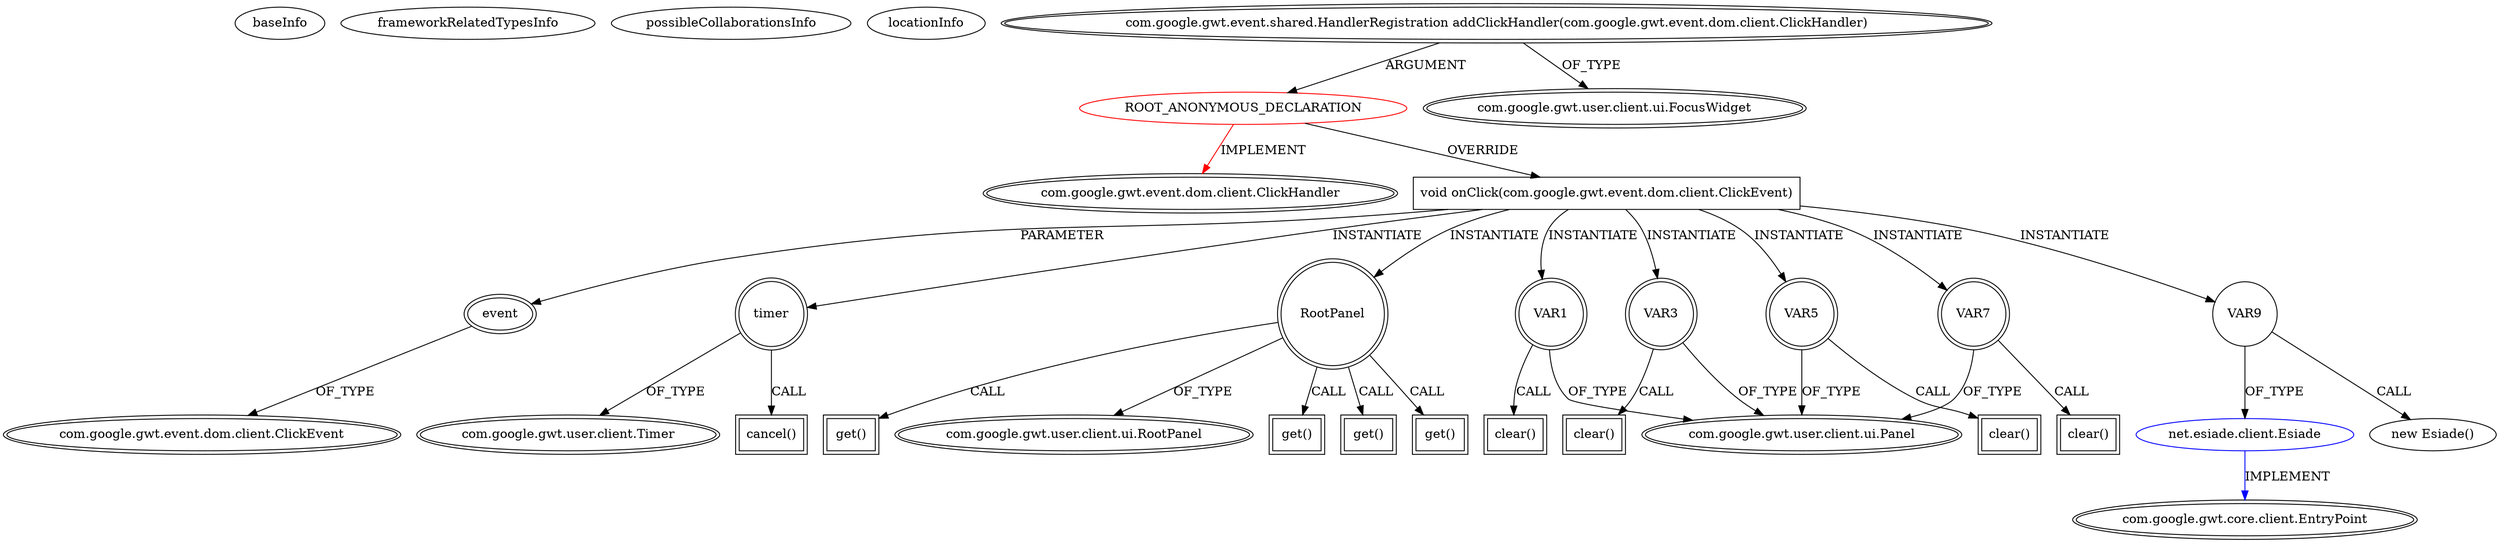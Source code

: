 digraph {
baseInfo[graphId=4509,category="extension_graph",isAnonymous=true,possibleRelation=true]
frameworkRelatedTypesInfo[0="com.google.gwt.event.dom.client.ClickHandler"]
possibleCollaborationsInfo[0="4509~OVERRIDING_METHOD_DECLARATION-INSTANTIATION-~com.google.gwt.event.dom.client.ClickHandler ~com.google.gwt.core.client.EntryPoint ~true~false"]
locationInfo[projectName="spydon-esiade",filePath="/spydon-esiade/esiade-master/src/net/esiade/client/UpdateCore.java",contextSignature="void UpdateCore(java.util.ArrayList,java.util.ArrayList,java.util.ArrayList,java.util.ArrayList,int,net.esiade.client.CollisionManager,net.esiade.client.DynamicsCore,net.esiade.client.EvolutionCore,int,int,boolean,boolean,boolean,java.util.HashMap)",graphId="4509"]
0[label="ROOT_ANONYMOUS_DECLARATION",vertexType="ROOT_ANONYMOUS_DECLARATION",isFrameworkType=false,color=red]
1[label="com.google.gwt.event.dom.client.ClickHandler",vertexType="FRAMEWORK_INTERFACE_TYPE",isFrameworkType=true,peripheries=2]
2[label="com.google.gwt.event.shared.HandlerRegistration addClickHandler(com.google.gwt.event.dom.client.ClickHandler)",vertexType="OUTSIDE_CALL",isFrameworkType=true,peripheries=2]
3[label="com.google.gwt.user.client.ui.FocusWidget",vertexType="FRAMEWORK_CLASS_TYPE",isFrameworkType=true,peripheries=2]
4[label="void onClick(com.google.gwt.event.dom.client.ClickEvent)",vertexType="OVERRIDING_METHOD_DECLARATION",isFrameworkType=false,shape=box]
5[label="event",vertexType="PARAMETER_DECLARATION",isFrameworkType=true,peripheries=2]
6[label="com.google.gwt.event.dom.client.ClickEvent",vertexType="FRAMEWORK_CLASS_TYPE",isFrameworkType=true,peripheries=2]
7[label="timer",vertexType="VARIABLE_EXPRESION",isFrameworkType=true,peripheries=2,shape=circle]
9[label="com.google.gwt.user.client.Timer",vertexType="FRAMEWORK_CLASS_TYPE",isFrameworkType=true,peripheries=2]
8[label="cancel()",vertexType="INSIDE_CALL",isFrameworkType=true,peripheries=2,shape=box]
10[label="VAR1",vertexType="VARIABLE_EXPRESION",isFrameworkType=true,peripheries=2,shape=circle]
12[label="com.google.gwt.user.client.ui.Panel",vertexType="FRAMEWORK_CLASS_TYPE",isFrameworkType=true,peripheries=2]
11[label="clear()",vertexType="INSIDE_CALL",isFrameworkType=true,peripheries=2,shape=box]
13[label="RootPanel",vertexType="VARIABLE_EXPRESION",isFrameworkType=true,peripheries=2,shape=circle]
15[label="com.google.gwt.user.client.ui.RootPanel",vertexType="FRAMEWORK_CLASS_TYPE",isFrameworkType=true,peripheries=2]
14[label="get()",vertexType="INSIDE_CALL",isFrameworkType=true,peripheries=2,shape=box]
16[label="VAR3",vertexType="VARIABLE_EXPRESION",isFrameworkType=true,peripheries=2,shape=circle]
17[label="clear()",vertexType="INSIDE_CALL",isFrameworkType=true,peripheries=2,shape=box]
20[label="get()",vertexType="INSIDE_CALL",isFrameworkType=true,peripheries=2,shape=box]
21[label="VAR5",vertexType="VARIABLE_EXPRESION",isFrameworkType=true,peripheries=2,shape=circle]
22[label="clear()",vertexType="INSIDE_CALL",isFrameworkType=true,peripheries=2,shape=box]
25[label="get()",vertexType="INSIDE_CALL",isFrameworkType=true,peripheries=2,shape=box]
26[label="VAR7",vertexType="VARIABLE_EXPRESION",isFrameworkType=true,peripheries=2,shape=circle]
27[label="clear()",vertexType="INSIDE_CALL",isFrameworkType=true,peripheries=2,shape=box]
30[label="get()",vertexType="INSIDE_CALL",isFrameworkType=true,peripheries=2,shape=box]
32[label="VAR9",vertexType="VARIABLE_EXPRESION",isFrameworkType=false,shape=circle]
33[label="net.esiade.client.Esiade",vertexType="REFERENCE_CLIENT_CLASS_DECLARATION",isFrameworkType=false,color=blue]
34[label="com.google.gwt.core.client.EntryPoint",vertexType="FRAMEWORK_INTERFACE_TYPE",isFrameworkType=true,peripheries=2]
31[label="new Esiade()",vertexType="CONSTRUCTOR_CALL",isFrameworkType=false]
0->1[label="IMPLEMENT",color=red]
2->0[label="ARGUMENT"]
2->3[label="OF_TYPE"]
0->4[label="OVERRIDE"]
5->6[label="OF_TYPE"]
4->5[label="PARAMETER"]
4->7[label="INSTANTIATE"]
7->9[label="OF_TYPE"]
7->8[label="CALL"]
4->10[label="INSTANTIATE"]
10->12[label="OF_TYPE"]
10->11[label="CALL"]
4->13[label="INSTANTIATE"]
13->15[label="OF_TYPE"]
13->14[label="CALL"]
4->16[label="INSTANTIATE"]
16->12[label="OF_TYPE"]
16->17[label="CALL"]
13->20[label="CALL"]
4->21[label="INSTANTIATE"]
21->12[label="OF_TYPE"]
21->22[label="CALL"]
13->25[label="CALL"]
4->26[label="INSTANTIATE"]
26->12[label="OF_TYPE"]
26->27[label="CALL"]
13->30[label="CALL"]
4->32[label="INSTANTIATE"]
33->34[label="IMPLEMENT",color=blue]
32->33[label="OF_TYPE"]
32->31[label="CALL"]
}
